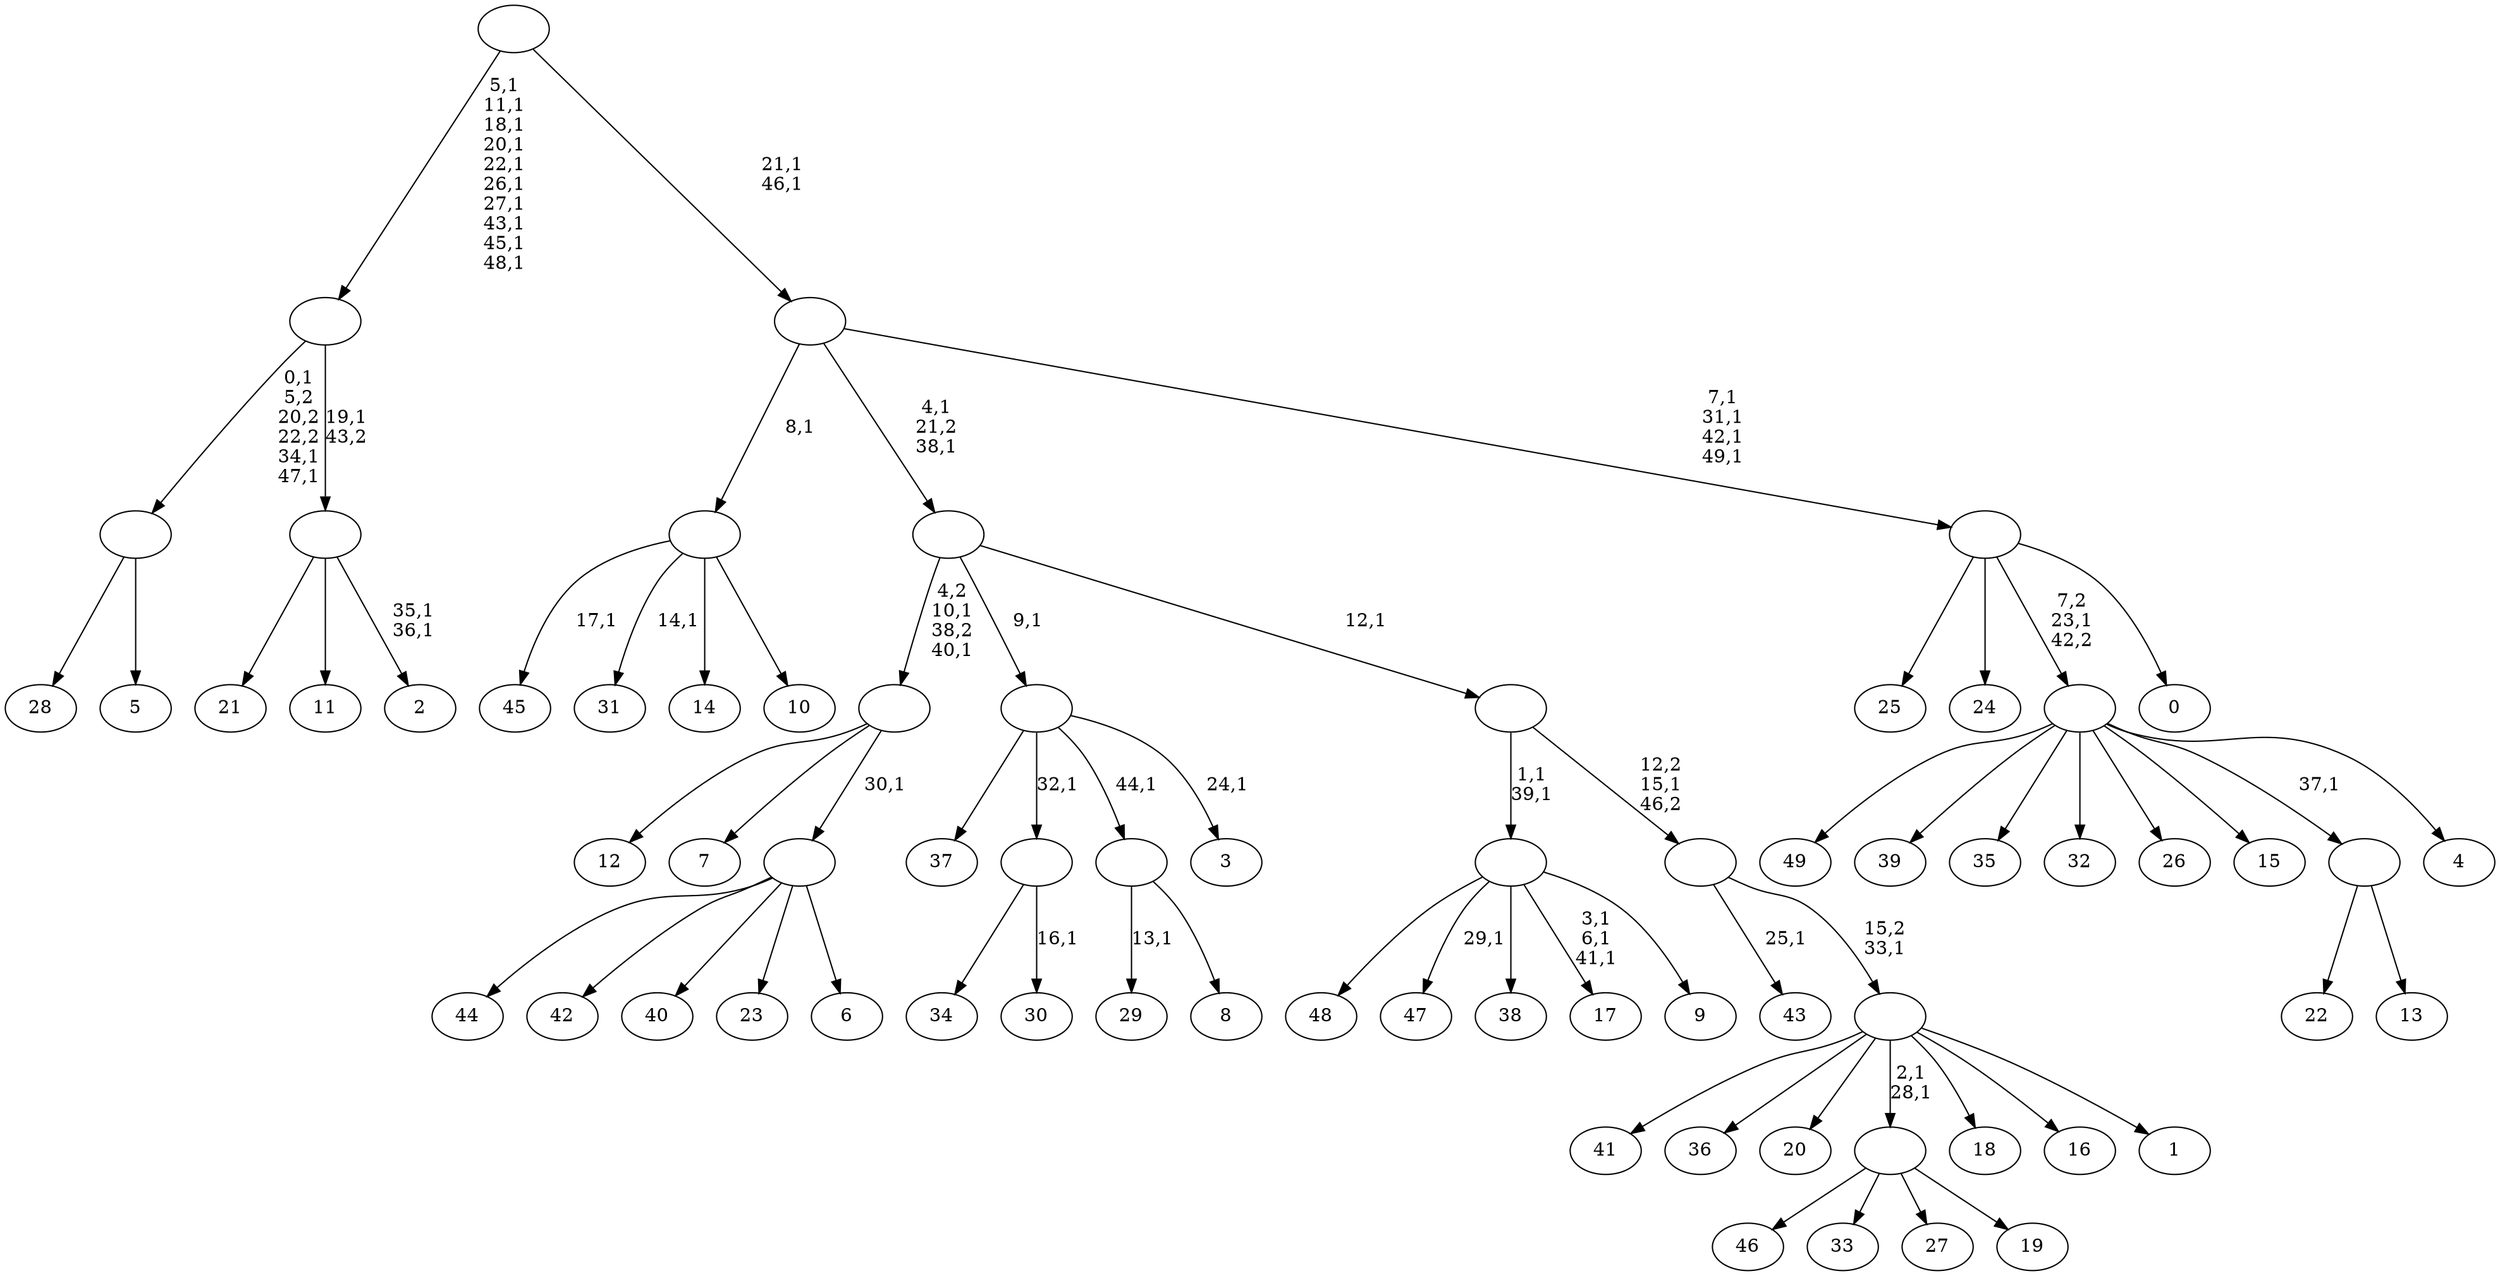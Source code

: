 digraph T {
	100 [label="49"]
	99 [label="48"]
	98 [label="47"]
	96 [label="46"]
	95 [label="45"]
	93 [label="44"]
	92 [label="43"]
	90 [label="42"]
	89 [label="41"]
	88 [label="40"]
	87 [label="39"]
	86 [label="38"]
	85 [label="37"]
	84 [label="36"]
	83 [label="35"]
	82 [label="34"]
	81 [label="33"]
	80 [label="32"]
	79 [label="31"]
	77 [label="30"]
	75 [label=""]
	74 [label="29"]
	72 [label="28"]
	71 [label="27"]
	70 [label="26"]
	69 [label="25"]
	68 [label="24"]
	67 [label="23"]
	66 [label="22"]
	65 [label="21"]
	64 [label="20"]
	63 [label="19"]
	62 [label=""]
	60 [label="18"]
	59 [label="17"]
	55 [label="16"]
	54 [label="15"]
	53 [label="14"]
	52 [label="13"]
	51 [label=""]
	50 [label="12"]
	49 [label="11"]
	48 [label="10"]
	47 [label=""]
	46 [label="9"]
	45 [label=""]
	43 [label="8"]
	42 [label=""]
	41 [label="7"]
	40 [label="6"]
	39 [label=""]
	38 [label=""]
	36 [label="5"]
	35 [label=""]
	32 [label="4"]
	31 [label=""]
	30 [label="3"]
	28 [label=""]
	27 [label="2"]
	24 [label=""]
	23 [label=""]
	13 [label="1"]
	12 [label=""]
	11 [label=""]
	10 [label=""]
	9 [label=""]
	7 [label="0"]
	6 [label=""]
	2 [label=""]
	0 [label=""]
	75 -> 77 [label="16,1"]
	75 -> 82 [label=""]
	62 -> 96 [label=""]
	62 -> 81 [label=""]
	62 -> 71 [label=""]
	62 -> 63 [label=""]
	51 -> 66 [label=""]
	51 -> 52 [label=""]
	47 -> 79 [label="14,1"]
	47 -> 95 [label="17,1"]
	47 -> 53 [label=""]
	47 -> 48 [label=""]
	45 -> 59 [label="3,1\n6,1\n41,1"]
	45 -> 98 [label="29,1"]
	45 -> 99 [label=""]
	45 -> 86 [label=""]
	45 -> 46 [label=""]
	42 -> 74 [label="13,1"]
	42 -> 43 [label=""]
	39 -> 93 [label=""]
	39 -> 90 [label=""]
	39 -> 88 [label=""]
	39 -> 67 [label=""]
	39 -> 40 [label=""]
	38 -> 50 [label=""]
	38 -> 41 [label=""]
	38 -> 39 [label="30,1"]
	35 -> 72 [label=""]
	35 -> 36 [label=""]
	31 -> 100 [label=""]
	31 -> 87 [label=""]
	31 -> 83 [label=""]
	31 -> 80 [label=""]
	31 -> 70 [label=""]
	31 -> 54 [label=""]
	31 -> 51 [label="37,1"]
	31 -> 32 [label=""]
	28 -> 30 [label="24,1"]
	28 -> 85 [label=""]
	28 -> 75 [label="32,1"]
	28 -> 42 [label="44,1"]
	24 -> 27 [label="35,1\n36,1"]
	24 -> 65 [label=""]
	24 -> 49 [label=""]
	23 -> 35 [label="0,1\n5,2\n20,2\n22,2\n34,1\n47,1"]
	23 -> 24 [label="19,1\n43,2"]
	12 -> 62 [label="2,1\n28,1"]
	12 -> 89 [label=""]
	12 -> 84 [label=""]
	12 -> 64 [label=""]
	12 -> 60 [label=""]
	12 -> 55 [label=""]
	12 -> 13 [label=""]
	11 -> 92 [label="25,1"]
	11 -> 12 [label="15,2\n33,1"]
	10 -> 45 [label="1,1\n39,1"]
	10 -> 11 [label="12,2\n15,1\n46,2"]
	9 -> 38 [label="4,2\n10,1\n38,2\n40,1"]
	9 -> 28 [label="9,1"]
	9 -> 10 [label="12,1"]
	6 -> 69 [label=""]
	6 -> 68 [label=""]
	6 -> 31 [label="7,2\n23,1\n42,2"]
	6 -> 7 [label=""]
	2 -> 6 [label="7,1\n31,1\n42,1\n49,1"]
	2 -> 9 [label="4,1\n21,2\n38,1"]
	2 -> 47 [label="8,1"]
	0 -> 2 [label="21,1\n46,1"]
	0 -> 23 [label="5,1\n11,1\n18,1\n20,1\n22,1\n26,1\n27,1\n43,1\n45,1\n48,1"]
}
